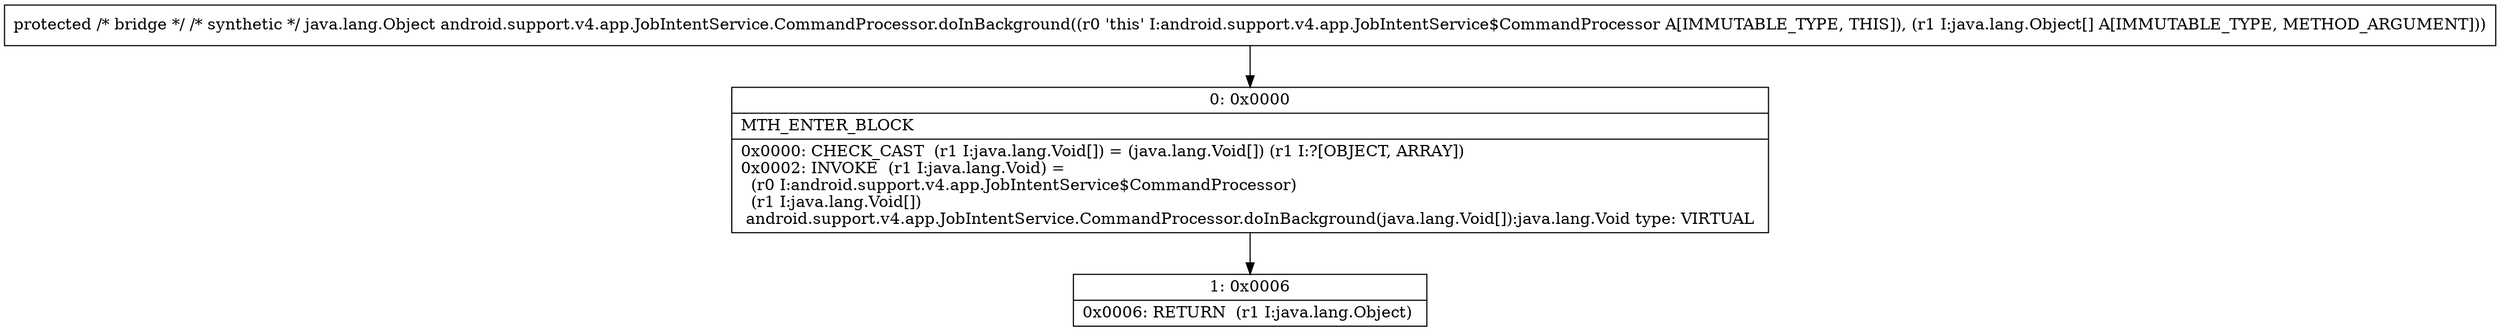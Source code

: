 digraph "CFG forandroid.support.v4.app.JobIntentService.CommandProcessor.doInBackground([Ljava\/lang\/Object;)Ljava\/lang\/Object;" {
Node_0 [shape=record,label="{0\:\ 0x0000|MTH_ENTER_BLOCK\l|0x0000: CHECK_CAST  (r1 I:java.lang.Void[]) = (java.lang.Void[]) (r1 I:?[OBJECT, ARRAY]) \l0x0002: INVOKE  (r1 I:java.lang.Void) = \l  (r0 I:android.support.v4.app.JobIntentService$CommandProcessor)\l  (r1 I:java.lang.Void[])\l android.support.v4.app.JobIntentService.CommandProcessor.doInBackground(java.lang.Void[]):java.lang.Void type: VIRTUAL \l}"];
Node_1 [shape=record,label="{1\:\ 0x0006|0x0006: RETURN  (r1 I:java.lang.Object) \l}"];
MethodNode[shape=record,label="{protected \/* bridge *\/ \/* synthetic *\/ java.lang.Object android.support.v4.app.JobIntentService.CommandProcessor.doInBackground((r0 'this' I:android.support.v4.app.JobIntentService$CommandProcessor A[IMMUTABLE_TYPE, THIS]), (r1 I:java.lang.Object[] A[IMMUTABLE_TYPE, METHOD_ARGUMENT])) }"];
MethodNode -> Node_0;
Node_0 -> Node_1;
}

